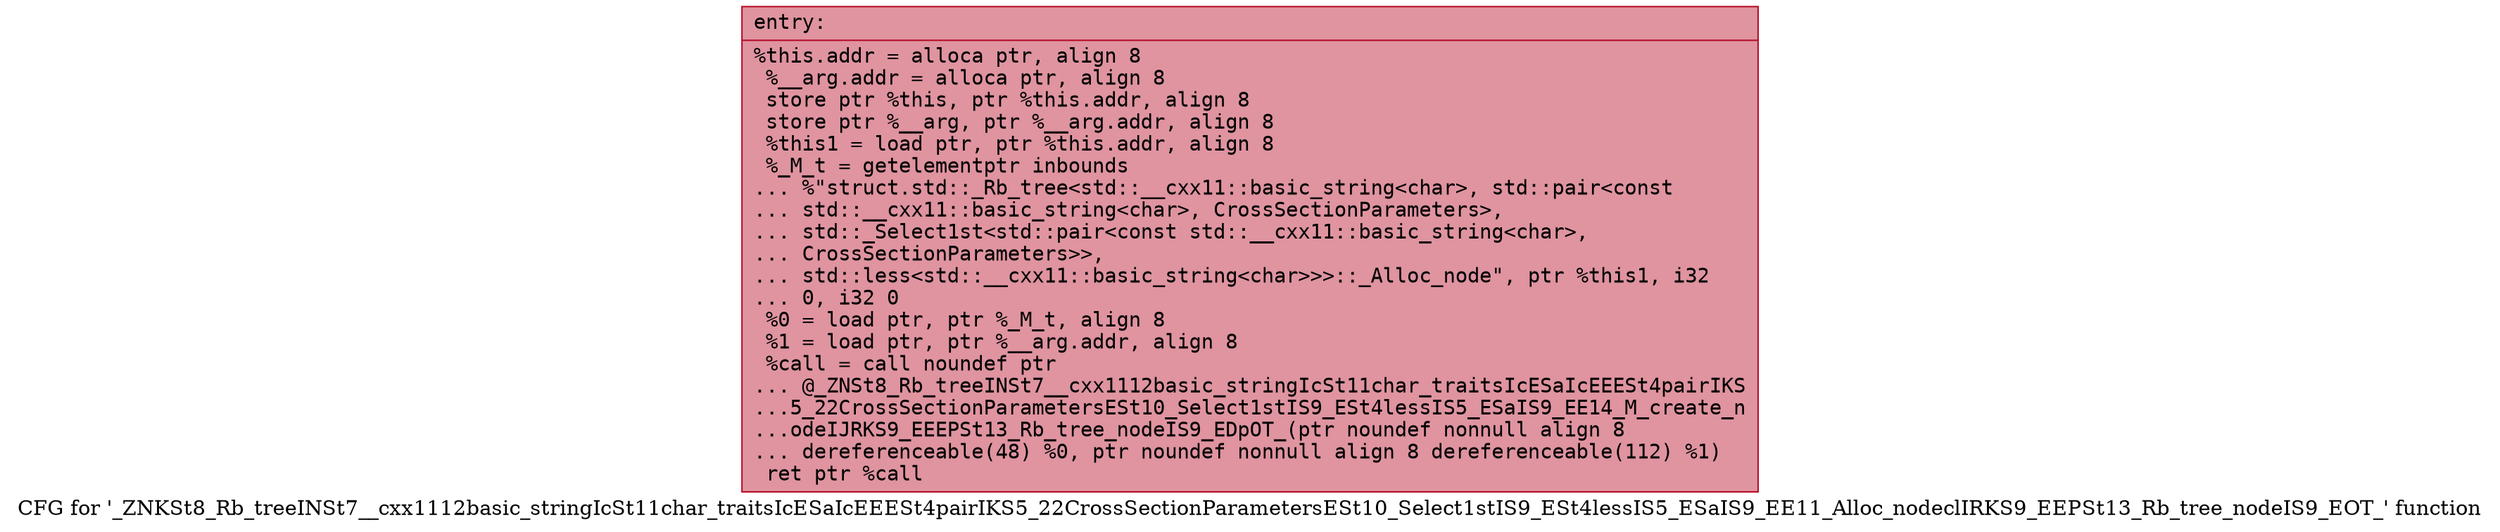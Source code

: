digraph "CFG for '_ZNKSt8_Rb_treeINSt7__cxx1112basic_stringIcSt11char_traitsIcESaIcEEESt4pairIKS5_22CrossSectionParametersESt10_Select1stIS9_ESt4lessIS5_ESaIS9_EE11_Alloc_nodeclIRKS9_EEPSt13_Rb_tree_nodeIS9_EOT_' function" {
	label="CFG for '_ZNKSt8_Rb_treeINSt7__cxx1112basic_stringIcSt11char_traitsIcESaIcEEESt4pairIKS5_22CrossSectionParametersESt10_Select1stIS9_ESt4lessIS5_ESaIS9_EE11_Alloc_nodeclIRKS9_EEPSt13_Rb_tree_nodeIS9_EOT_' function";

	Node0x564271a0c120 [shape=record,color="#b70d28ff", style=filled, fillcolor="#b70d2870" fontname="Courier",label="{entry:\l|  %this.addr = alloca ptr, align 8\l  %__arg.addr = alloca ptr, align 8\l  store ptr %this, ptr %this.addr, align 8\l  store ptr %__arg, ptr %__arg.addr, align 8\l  %this1 = load ptr, ptr %this.addr, align 8\l  %_M_t = getelementptr inbounds\l... %\"struct.std::_Rb_tree\<std::__cxx11::basic_string\<char\>, std::pair\<const\l... std::__cxx11::basic_string\<char\>, CrossSectionParameters\>,\l... std::_Select1st\<std::pair\<const std::__cxx11::basic_string\<char\>,\l... CrossSectionParameters\>\>,\l... std::less\<std::__cxx11::basic_string\<char\>\>\>::_Alloc_node\", ptr %this1, i32\l... 0, i32 0\l  %0 = load ptr, ptr %_M_t, align 8\l  %1 = load ptr, ptr %__arg.addr, align 8\l  %call = call noundef ptr\l... @_ZNSt8_Rb_treeINSt7__cxx1112basic_stringIcSt11char_traitsIcESaIcEEESt4pairIKS\l...5_22CrossSectionParametersESt10_Select1stIS9_ESt4lessIS5_ESaIS9_EE14_M_create_n\l...odeIJRKS9_EEEPSt13_Rb_tree_nodeIS9_EDpOT_(ptr noundef nonnull align 8\l... dereferenceable(48) %0, ptr noundef nonnull align 8 dereferenceable(112) %1)\l  ret ptr %call\l}"];
}
